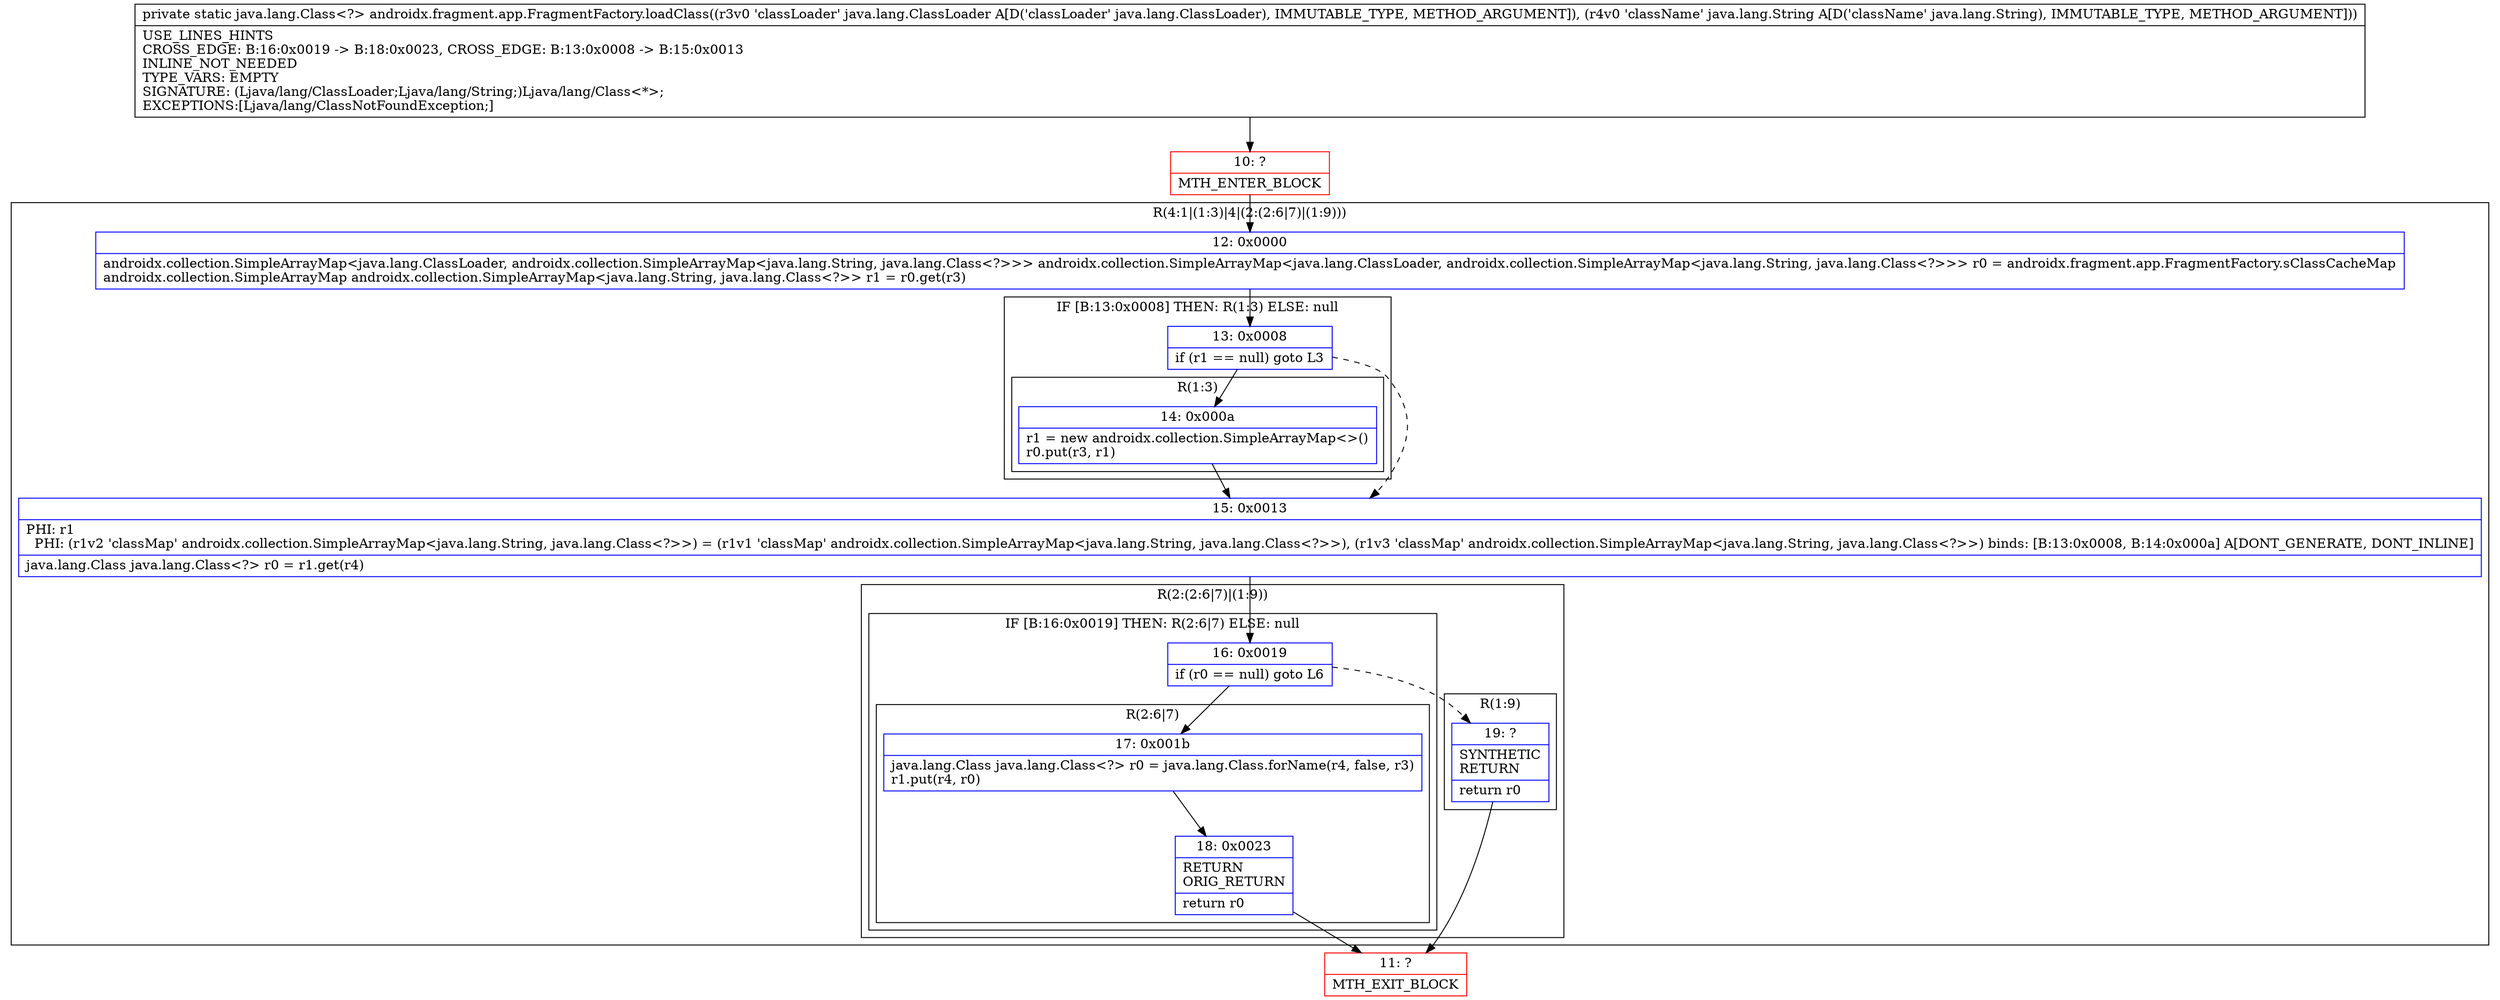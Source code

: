 digraph "CFG forandroidx.fragment.app.FragmentFactory.loadClass(Ljava\/lang\/ClassLoader;Ljava\/lang\/String;)Ljava\/lang\/Class;" {
subgraph cluster_Region_608702245 {
label = "R(4:1|(1:3)|4|(2:(2:6|7)|(1:9)))";
node [shape=record,color=blue];
Node_12 [shape=record,label="{12\:\ 0x0000|androidx.collection.SimpleArrayMap\<java.lang.ClassLoader, androidx.collection.SimpleArrayMap\<java.lang.String, java.lang.Class\<?\>\>\> androidx.collection.SimpleArrayMap\<java.lang.ClassLoader, androidx.collection.SimpleArrayMap\<java.lang.String, java.lang.Class\<?\>\>\> r0 = androidx.fragment.app.FragmentFactory.sClassCacheMap\landroidx.collection.SimpleArrayMap androidx.collection.SimpleArrayMap\<java.lang.String, java.lang.Class\<?\>\> r1 = r0.get(r3)\l}"];
subgraph cluster_IfRegion_1862657155 {
label = "IF [B:13:0x0008] THEN: R(1:3) ELSE: null";
node [shape=record,color=blue];
Node_13 [shape=record,label="{13\:\ 0x0008|if (r1 == null) goto L3\l}"];
subgraph cluster_Region_1392798614 {
label = "R(1:3)";
node [shape=record,color=blue];
Node_14 [shape=record,label="{14\:\ 0x000a|r1 = new androidx.collection.SimpleArrayMap\<\>()\lr0.put(r3, r1)\l}"];
}
}
Node_15 [shape=record,label="{15\:\ 0x0013|PHI: r1 \l  PHI: (r1v2 'classMap' androidx.collection.SimpleArrayMap\<java.lang.String, java.lang.Class\<?\>\>) = (r1v1 'classMap' androidx.collection.SimpleArrayMap\<java.lang.String, java.lang.Class\<?\>\>), (r1v3 'classMap' androidx.collection.SimpleArrayMap\<java.lang.String, java.lang.Class\<?\>\>) binds: [B:13:0x0008, B:14:0x000a] A[DONT_GENERATE, DONT_INLINE]\l|java.lang.Class java.lang.Class\<?\> r0 = r1.get(r4)\l}"];
subgraph cluster_Region_1970447502 {
label = "R(2:(2:6|7)|(1:9))";
node [shape=record,color=blue];
subgraph cluster_IfRegion_704728514 {
label = "IF [B:16:0x0019] THEN: R(2:6|7) ELSE: null";
node [shape=record,color=blue];
Node_16 [shape=record,label="{16\:\ 0x0019|if (r0 == null) goto L6\l}"];
subgraph cluster_Region_1322537498 {
label = "R(2:6|7)";
node [shape=record,color=blue];
Node_17 [shape=record,label="{17\:\ 0x001b|java.lang.Class java.lang.Class\<?\> r0 = java.lang.Class.forName(r4, false, r3)\lr1.put(r4, r0)\l}"];
Node_18 [shape=record,label="{18\:\ 0x0023|RETURN\lORIG_RETURN\l|return r0\l}"];
}
}
subgraph cluster_Region_1512692687 {
label = "R(1:9)";
node [shape=record,color=blue];
Node_19 [shape=record,label="{19\:\ ?|SYNTHETIC\lRETURN\l|return r0\l}"];
}
}
}
Node_10 [shape=record,color=red,label="{10\:\ ?|MTH_ENTER_BLOCK\l}"];
Node_11 [shape=record,color=red,label="{11\:\ ?|MTH_EXIT_BLOCK\l}"];
MethodNode[shape=record,label="{private static java.lang.Class\<?\> androidx.fragment.app.FragmentFactory.loadClass((r3v0 'classLoader' java.lang.ClassLoader A[D('classLoader' java.lang.ClassLoader), IMMUTABLE_TYPE, METHOD_ARGUMENT]), (r4v0 'className' java.lang.String A[D('className' java.lang.String), IMMUTABLE_TYPE, METHOD_ARGUMENT]))  | USE_LINES_HINTS\lCROSS_EDGE: B:16:0x0019 \-\> B:18:0x0023, CROSS_EDGE: B:13:0x0008 \-\> B:15:0x0013\lINLINE_NOT_NEEDED\lTYPE_VARS: EMPTY\lSIGNATURE: (Ljava\/lang\/ClassLoader;Ljava\/lang\/String;)Ljava\/lang\/Class\<*\>;\lEXCEPTIONS:[Ljava\/lang\/ClassNotFoundException;]\l}"];
MethodNode -> Node_10;Node_12 -> Node_13;
Node_13 -> Node_14;
Node_13 -> Node_15[style=dashed];
Node_14 -> Node_15;
Node_15 -> Node_16;
Node_16 -> Node_17;
Node_16 -> Node_19[style=dashed];
Node_17 -> Node_18;
Node_18 -> Node_11;
Node_19 -> Node_11;
Node_10 -> Node_12;
}

